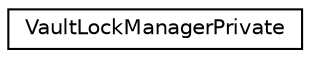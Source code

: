 digraph "类继承关系图"
{
  edge [fontname="Helvetica",fontsize="10",labelfontname="Helvetica",labelfontsize="10"];
  node [fontname="Helvetica",fontsize="10",shape=record];
  rankdir="LR";
  Node0 [label="VaultLockManagerPrivate",height=0.2,width=0.4,color="black", fillcolor="white", style="filled",URL="$class_vault_lock_manager_private.html",tooltip="The VaultLockManagerPrivate class "];
}
